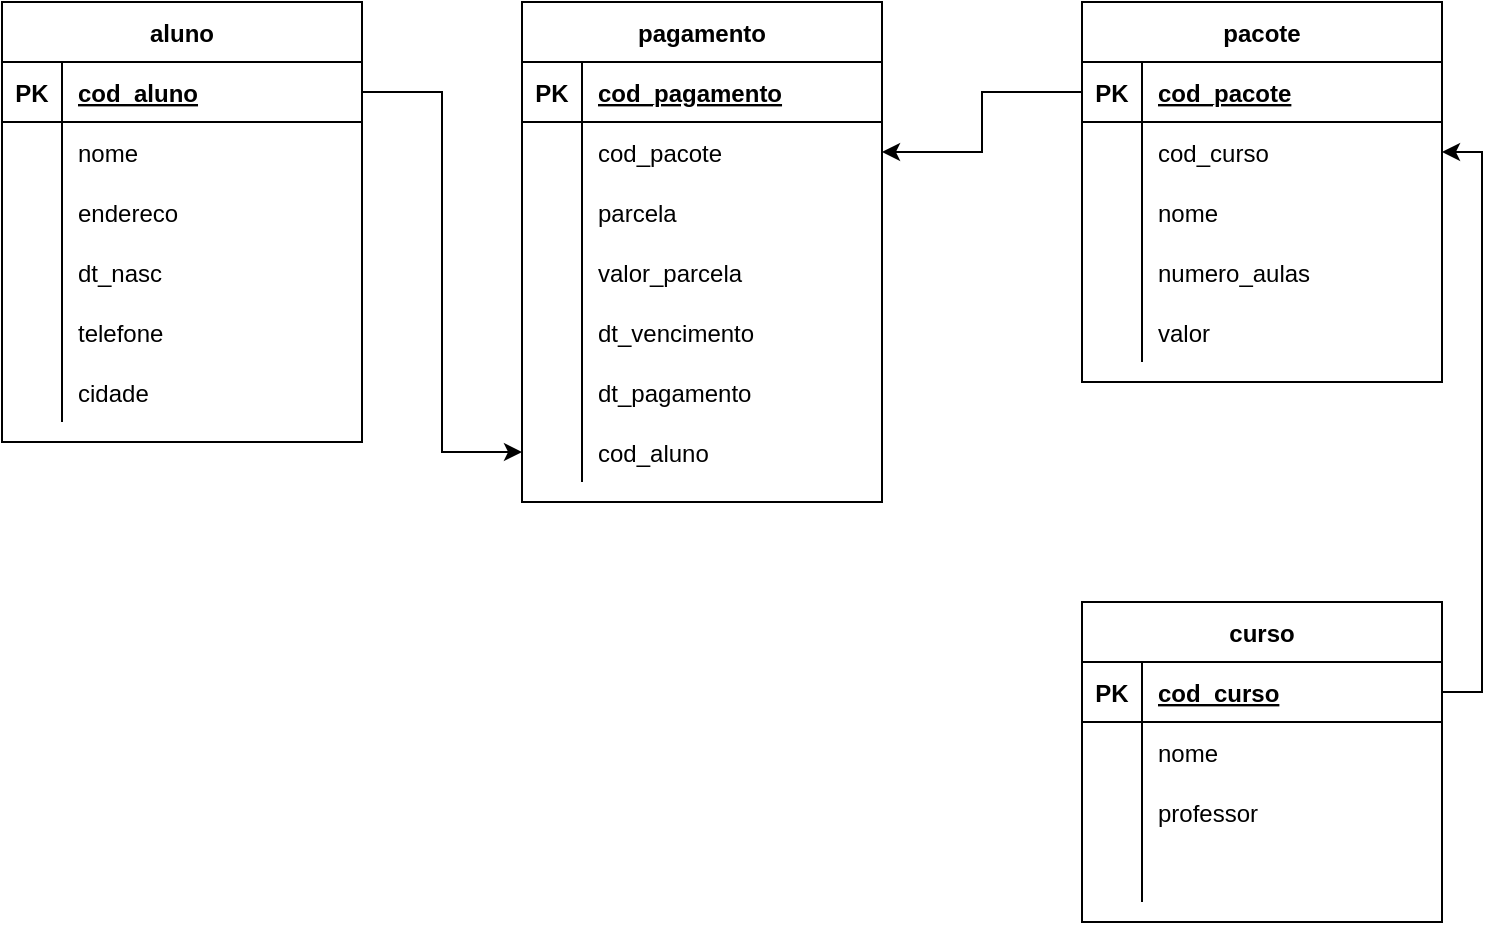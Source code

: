 <mxfile version="13.6.3" type="github">
  <diagram id="S_S_2KV8Rsw5Qo08fD-8" name="Page-1">
    <mxGraphModel dx="1038" dy="580" grid="1" gridSize="10" guides="1" tooltips="1" connect="1" arrows="1" fold="1" page="1" pageScale="1" pageWidth="850" pageHeight="1100" math="0" shadow="0">
      <root>
        <mxCell id="0" />
        <mxCell id="1" parent="0" />
        <mxCell id="xJwE17q7801VFp4cBLbq-14" value="aluno" style="shape=table;startSize=30;container=1;collapsible=1;childLayout=tableLayout;fixedRows=1;rowLines=0;fontStyle=1;align=center;resizeLast=1;" vertex="1" parent="1">
          <mxGeometry x="20" y="60" width="180" height="220" as="geometry" />
        </mxCell>
        <mxCell id="xJwE17q7801VFp4cBLbq-15" value="" style="shape=partialRectangle;collapsible=0;dropTarget=0;pointerEvents=0;fillColor=none;top=0;left=0;bottom=1;right=0;points=[[0,0.5],[1,0.5]];portConstraint=eastwest;" vertex="1" parent="xJwE17q7801VFp4cBLbq-14">
          <mxGeometry y="30" width="180" height="30" as="geometry" />
        </mxCell>
        <mxCell id="xJwE17q7801VFp4cBLbq-16" value="PK" style="shape=partialRectangle;connectable=0;fillColor=none;top=0;left=0;bottom=0;right=0;fontStyle=1;overflow=hidden;" vertex="1" parent="xJwE17q7801VFp4cBLbq-15">
          <mxGeometry width="30" height="30" as="geometry" />
        </mxCell>
        <mxCell id="xJwE17q7801VFp4cBLbq-17" value="cod_aluno" style="shape=partialRectangle;connectable=0;fillColor=none;top=0;left=0;bottom=0;right=0;align=left;spacingLeft=6;fontStyle=5;overflow=hidden;" vertex="1" parent="xJwE17q7801VFp4cBLbq-15">
          <mxGeometry x="30" width="150" height="30" as="geometry" />
        </mxCell>
        <mxCell id="xJwE17q7801VFp4cBLbq-18" value="" style="shape=partialRectangle;collapsible=0;dropTarget=0;pointerEvents=0;fillColor=none;top=0;left=0;bottom=0;right=0;points=[[0,0.5],[1,0.5]];portConstraint=eastwest;" vertex="1" parent="xJwE17q7801VFp4cBLbq-14">
          <mxGeometry y="60" width="180" height="30" as="geometry" />
        </mxCell>
        <mxCell id="xJwE17q7801VFp4cBLbq-19" value="" style="shape=partialRectangle;connectable=0;fillColor=none;top=0;left=0;bottom=0;right=0;editable=1;overflow=hidden;" vertex="1" parent="xJwE17q7801VFp4cBLbq-18">
          <mxGeometry width="30" height="30" as="geometry" />
        </mxCell>
        <mxCell id="xJwE17q7801VFp4cBLbq-20" value="nome" style="shape=partialRectangle;connectable=0;fillColor=none;top=0;left=0;bottom=0;right=0;align=left;spacingLeft=6;overflow=hidden;" vertex="1" parent="xJwE17q7801VFp4cBLbq-18">
          <mxGeometry x="30" width="150" height="30" as="geometry" />
        </mxCell>
        <mxCell id="xJwE17q7801VFp4cBLbq-21" value="" style="shape=partialRectangle;collapsible=0;dropTarget=0;pointerEvents=0;fillColor=none;top=0;left=0;bottom=0;right=0;points=[[0,0.5],[1,0.5]];portConstraint=eastwest;" vertex="1" parent="xJwE17q7801VFp4cBLbq-14">
          <mxGeometry y="90" width="180" height="30" as="geometry" />
        </mxCell>
        <mxCell id="xJwE17q7801VFp4cBLbq-22" value="" style="shape=partialRectangle;connectable=0;fillColor=none;top=0;left=0;bottom=0;right=0;editable=1;overflow=hidden;" vertex="1" parent="xJwE17q7801VFp4cBLbq-21">
          <mxGeometry width="30" height="30" as="geometry" />
        </mxCell>
        <mxCell id="xJwE17q7801VFp4cBLbq-23" value="endereco" style="shape=partialRectangle;connectable=0;fillColor=none;top=0;left=0;bottom=0;right=0;align=left;spacingLeft=6;overflow=hidden;" vertex="1" parent="xJwE17q7801VFp4cBLbq-21">
          <mxGeometry x="30" width="150" height="30" as="geometry" />
        </mxCell>
        <mxCell id="xJwE17q7801VFp4cBLbq-24" value="" style="shape=partialRectangle;collapsible=0;dropTarget=0;pointerEvents=0;fillColor=none;top=0;left=0;bottom=0;right=0;points=[[0,0.5],[1,0.5]];portConstraint=eastwest;" vertex="1" parent="xJwE17q7801VFp4cBLbq-14">
          <mxGeometry y="120" width="180" height="30" as="geometry" />
        </mxCell>
        <mxCell id="xJwE17q7801VFp4cBLbq-25" value="" style="shape=partialRectangle;connectable=0;fillColor=none;top=0;left=0;bottom=0;right=0;editable=1;overflow=hidden;" vertex="1" parent="xJwE17q7801VFp4cBLbq-24">
          <mxGeometry width="30" height="30" as="geometry" />
        </mxCell>
        <mxCell id="xJwE17q7801VFp4cBLbq-26" value="dt_nasc" style="shape=partialRectangle;connectable=0;fillColor=none;top=0;left=0;bottom=0;right=0;align=left;spacingLeft=6;overflow=hidden;" vertex="1" parent="xJwE17q7801VFp4cBLbq-24">
          <mxGeometry x="30" width="150" height="30" as="geometry" />
        </mxCell>
        <mxCell id="xJwE17q7801VFp4cBLbq-27" value="" style="shape=partialRectangle;collapsible=0;dropTarget=0;pointerEvents=0;fillColor=none;top=0;left=0;bottom=0;right=0;points=[[0,0.5],[1,0.5]];portConstraint=eastwest;" vertex="1" parent="xJwE17q7801VFp4cBLbq-14">
          <mxGeometry y="150" width="180" height="30" as="geometry" />
        </mxCell>
        <mxCell id="xJwE17q7801VFp4cBLbq-28" value="" style="shape=partialRectangle;connectable=0;fillColor=none;top=0;left=0;bottom=0;right=0;editable=1;overflow=hidden;" vertex="1" parent="xJwE17q7801VFp4cBLbq-27">
          <mxGeometry width="30" height="30" as="geometry" />
        </mxCell>
        <mxCell id="xJwE17q7801VFp4cBLbq-29" value="telefone" style="shape=partialRectangle;connectable=0;fillColor=none;top=0;left=0;bottom=0;right=0;align=left;spacingLeft=6;overflow=hidden;" vertex="1" parent="xJwE17q7801VFp4cBLbq-27">
          <mxGeometry x="30" width="150" height="30" as="geometry" />
        </mxCell>
        <mxCell id="xJwE17q7801VFp4cBLbq-30" value="" style="shape=partialRectangle;collapsible=0;dropTarget=0;pointerEvents=0;fillColor=none;top=0;left=0;bottom=0;right=0;points=[[0,0.5],[1,0.5]];portConstraint=eastwest;" vertex="1" parent="xJwE17q7801VFp4cBLbq-14">
          <mxGeometry y="180" width="180" height="30" as="geometry" />
        </mxCell>
        <mxCell id="xJwE17q7801VFp4cBLbq-31" value="" style="shape=partialRectangle;connectable=0;fillColor=none;top=0;left=0;bottom=0;right=0;editable=1;overflow=hidden;" vertex="1" parent="xJwE17q7801VFp4cBLbq-30">
          <mxGeometry width="30" height="30" as="geometry" />
        </mxCell>
        <mxCell id="xJwE17q7801VFp4cBLbq-32" value="cidade" style="shape=partialRectangle;connectable=0;fillColor=none;top=0;left=0;bottom=0;right=0;align=left;spacingLeft=6;overflow=hidden;" vertex="1" parent="xJwE17q7801VFp4cBLbq-30">
          <mxGeometry x="30" width="150" height="30" as="geometry" />
        </mxCell>
        <mxCell id="xJwE17q7801VFp4cBLbq-49" value="pagamento" style="shape=table;startSize=30;container=1;collapsible=1;childLayout=tableLayout;fixedRows=1;rowLines=0;fontStyle=1;align=center;resizeLast=1;" vertex="1" parent="1">
          <mxGeometry x="280" y="60" width="180" height="250" as="geometry" />
        </mxCell>
        <mxCell id="xJwE17q7801VFp4cBLbq-50" value="" style="shape=partialRectangle;collapsible=0;dropTarget=0;pointerEvents=0;fillColor=none;top=0;left=0;bottom=1;right=0;points=[[0,0.5],[1,0.5]];portConstraint=eastwest;" vertex="1" parent="xJwE17q7801VFp4cBLbq-49">
          <mxGeometry y="30" width="180" height="30" as="geometry" />
        </mxCell>
        <mxCell id="xJwE17q7801VFp4cBLbq-51" value="PK" style="shape=partialRectangle;connectable=0;fillColor=none;top=0;left=0;bottom=0;right=0;fontStyle=1;overflow=hidden;" vertex="1" parent="xJwE17q7801VFp4cBLbq-50">
          <mxGeometry width="30" height="30" as="geometry" />
        </mxCell>
        <mxCell id="xJwE17q7801VFp4cBLbq-52" value="cod_pagamento" style="shape=partialRectangle;connectable=0;fillColor=none;top=0;left=0;bottom=0;right=0;align=left;spacingLeft=6;fontStyle=5;overflow=hidden;" vertex="1" parent="xJwE17q7801VFp4cBLbq-50">
          <mxGeometry x="30" width="150" height="30" as="geometry" />
        </mxCell>
        <mxCell id="xJwE17q7801VFp4cBLbq-53" value="" style="shape=partialRectangle;collapsible=0;dropTarget=0;pointerEvents=0;fillColor=none;top=0;left=0;bottom=0;right=0;points=[[0,0.5],[1,0.5]];portConstraint=eastwest;" vertex="1" parent="xJwE17q7801VFp4cBLbq-49">
          <mxGeometry y="60" width="180" height="30" as="geometry" />
        </mxCell>
        <mxCell id="xJwE17q7801VFp4cBLbq-54" value="" style="shape=partialRectangle;connectable=0;fillColor=none;top=0;left=0;bottom=0;right=0;editable=1;overflow=hidden;" vertex="1" parent="xJwE17q7801VFp4cBLbq-53">
          <mxGeometry width="30" height="30" as="geometry" />
        </mxCell>
        <mxCell id="xJwE17q7801VFp4cBLbq-55" value="cod_pacote" style="shape=partialRectangle;connectable=0;fillColor=none;top=0;left=0;bottom=0;right=0;align=left;spacingLeft=6;overflow=hidden;" vertex="1" parent="xJwE17q7801VFp4cBLbq-53">
          <mxGeometry x="30" width="150" height="30" as="geometry" />
        </mxCell>
        <mxCell id="xJwE17q7801VFp4cBLbq-56" value="" style="shape=partialRectangle;collapsible=0;dropTarget=0;pointerEvents=0;fillColor=none;top=0;left=0;bottom=0;right=0;points=[[0,0.5],[1,0.5]];portConstraint=eastwest;" vertex="1" parent="xJwE17q7801VFp4cBLbq-49">
          <mxGeometry y="90" width="180" height="30" as="geometry" />
        </mxCell>
        <mxCell id="xJwE17q7801VFp4cBLbq-57" value="" style="shape=partialRectangle;connectable=0;fillColor=none;top=0;left=0;bottom=0;right=0;editable=1;overflow=hidden;" vertex="1" parent="xJwE17q7801VFp4cBLbq-56">
          <mxGeometry width="30" height="30" as="geometry" />
        </mxCell>
        <mxCell id="xJwE17q7801VFp4cBLbq-58" value="parcela" style="shape=partialRectangle;connectable=0;fillColor=none;top=0;left=0;bottom=0;right=0;align=left;spacingLeft=6;overflow=hidden;" vertex="1" parent="xJwE17q7801VFp4cBLbq-56">
          <mxGeometry x="30" width="150" height="30" as="geometry" />
        </mxCell>
        <mxCell id="xJwE17q7801VFp4cBLbq-62" value="" style="shape=partialRectangle;collapsible=0;dropTarget=0;pointerEvents=0;fillColor=none;top=0;left=0;bottom=0;right=0;points=[[0,0.5],[1,0.5]];portConstraint=eastwest;" vertex="1" parent="xJwE17q7801VFp4cBLbq-49">
          <mxGeometry y="120" width="180" height="30" as="geometry" />
        </mxCell>
        <mxCell id="xJwE17q7801VFp4cBLbq-63" value="" style="shape=partialRectangle;connectable=0;fillColor=none;top=0;left=0;bottom=0;right=0;editable=1;overflow=hidden;" vertex="1" parent="xJwE17q7801VFp4cBLbq-62">
          <mxGeometry width="30" height="30" as="geometry" />
        </mxCell>
        <mxCell id="xJwE17q7801VFp4cBLbq-64" value="valor_parcela" style="shape=partialRectangle;connectable=0;fillColor=none;top=0;left=0;bottom=0;right=0;align=left;spacingLeft=6;overflow=hidden;" vertex="1" parent="xJwE17q7801VFp4cBLbq-62">
          <mxGeometry x="30" width="150" height="30" as="geometry" />
        </mxCell>
        <mxCell id="xJwE17q7801VFp4cBLbq-65" value="" style="shape=partialRectangle;collapsible=0;dropTarget=0;pointerEvents=0;fillColor=none;top=0;left=0;bottom=0;right=0;points=[[0,0.5],[1,0.5]];portConstraint=eastwest;" vertex="1" parent="xJwE17q7801VFp4cBLbq-49">
          <mxGeometry y="150" width="180" height="30" as="geometry" />
        </mxCell>
        <mxCell id="xJwE17q7801VFp4cBLbq-66" value="" style="shape=partialRectangle;connectable=0;fillColor=none;top=0;left=0;bottom=0;right=0;editable=1;overflow=hidden;" vertex="1" parent="xJwE17q7801VFp4cBLbq-65">
          <mxGeometry width="30" height="30" as="geometry" />
        </mxCell>
        <mxCell id="xJwE17q7801VFp4cBLbq-67" value="dt_vencimento" style="shape=partialRectangle;connectable=0;fillColor=none;top=0;left=0;bottom=0;right=0;align=left;spacingLeft=6;overflow=hidden;" vertex="1" parent="xJwE17q7801VFp4cBLbq-65">
          <mxGeometry x="30" width="150" height="30" as="geometry" />
        </mxCell>
        <mxCell id="xJwE17q7801VFp4cBLbq-68" value="" style="shape=partialRectangle;collapsible=0;dropTarget=0;pointerEvents=0;fillColor=none;top=0;left=0;bottom=0;right=0;points=[[0,0.5],[1,0.5]];portConstraint=eastwest;" vertex="1" parent="xJwE17q7801VFp4cBLbq-49">
          <mxGeometry y="180" width="180" height="30" as="geometry" />
        </mxCell>
        <mxCell id="xJwE17q7801VFp4cBLbq-69" value="" style="shape=partialRectangle;connectable=0;fillColor=none;top=0;left=0;bottom=0;right=0;editable=1;overflow=hidden;" vertex="1" parent="xJwE17q7801VFp4cBLbq-68">
          <mxGeometry width="30" height="30" as="geometry" />
        </mxCell>
        <mxCell id="xJwE17q7801VFp4cBLbq-70" value="dt_pagamento" style="shape=partialRectangle;connectable=0;fillColor=none;top=0;left=0;bottom=0;right=0;align=left;spacingLeft=6;overflow=hidden;" vertex="1" parent="xJwE17q7801VFp4cBLbq-68">
          <mxGeometry x="30" width="150" height="30" as="geometry" />
        </mxCell>
        <mxCell id="xJwE17q7801VFp4cBLbq-59" value="" style="shape=partialRectangle;collapsible=0;dropTarget=0;pointerEvents=0;fillColor=none;top=0;left=0;bottom=0;right=0;points=[[0,0.5],[1,0.5]];portConstraint=eastwest;" vertex="1" parent="xJwE17q7801VFp4cBLbq-49">
          <mxGeometry y="210" width="180" height="30" as="geometry" />
        </mxCell>
        <mxCell id="xJwE17q7801VFp4cBLbq-60" value="" style="shape=partialRectangle;connectable=0;fillColor=none;top=0;left=0;bottom=0;right=0;editable=1;overflow=hidden;" vertex="1" parent="xJwE17q7801VFp4cBLbq-59">
          <mxGeometry width="30" height="30" as="geometry" />
        </mxCell>
        <mxCell id="xJwE17q7801VFp4cBLbq-61" value="cod_aluno" style="shape=partialRectangle;connectable=0;fillColor=none;top=0;left=0;bottom=0;right=0;align=left;spacingLeft=6;overflow=hidden;" vertex="1" parent="xJwE17q7801VFp4cBLbq-59">
          <mxGeometry x="30" width="150" height="30" as="geometry" />
        </mxCell>
        <mxCell id="xJwE17q7801VFp4cBLbq-33" value="pacote" style="shape=table;startSize=30;container=1;collapsible=1;childLayout=tableLayout;fixedRows=1;rowLines=0;fontStyle=1;align=center;resizeLast=1;" vertex="1" parent="1">
          <mxGeometry x="560" y="60" width="180" height="190" as="geometry" />
        </mxCell>
        <mxCell id="xJwE17q7801VFp4cBLbq-34" value="" style="shape=partialRectangle;collapsible=0;dropTarget=0;pointerEvents=0;fillColor=none;top=0;left=0;bottom=1;right=0;points=[[0,0.5],[1,0.5]];portConstraint=eastwest;" vertex="1" parent="xJwE17q7801VFp4cBLbq-33">
          <mxGeometry y="30" width="180" height="30" as="geometry" />
        </mxCell>
        <mxCell id="xJwE17q7801VFp4cBLbq-35" value="PK" style="shape=partialRectangle;connectable=0;fillColor=none;top=0;left=0;bottom=0;right=0;fontStyle=1;overflow=hidden;" vertex="1" parent="xJwE17q7801VFp4cBLbq-34">
          <mxGeometry width="30" height="30" as="geometry" />
        </mxCell>
        <mxCell id="xJwE17q7801VFp4cBLbq-36" value="cod_pacote" style="shape=partialRectangle;connectable=0;fillColor=none;top=0;left=0;bottom=0;right=0;align=left;spacingLeft=6;fontStyle=5;overflow=hidden;" vertex="1" parent="xJwE17q7801VFp4cBLbq-34">
          <mxGeometry x="30" width="150" height="30" as="geometry" />
        </mxCell>
        <mxCell id="xJwE17q7801VFp4cBLbq-37" value="" style="shape=partialRectangle;collapsible=0;dropTarget=0;pointerEvents=0;fillColor=none;top=0;left=0;bottom=0;right=0;points=[[0,0.5],[1,0.5]];portConstraint=eastwest;" vertex="1" parent="xJwE17q7801VFp4cBLbq-33">
          <mxGeometry y="60" width="180" height="30" as="geometry" />
        </mxCell>
        <mxCell id="xJwE17q7801VFp4cBLbq-38" value="" style="shape=partialRectangle;connectable=0;fillColor=none;top=0;left=0;bottom=0;right=0;editable=1;overflow=hidden;" vertex="1" parent="xJwE17q7801VFp4cBLbq-37">
          <mxGeometry width="30" height="30" as="geometry" />
        </mxCell>
        <mxCell id="xJwE17q7801VFp4cBLbq-39" value="cod_curso" style="shape=partialRectangle;connectable=0;fillColor=none;top=0;left=0;bottom=0;right=0;align=left;spacingLeft=6;overflow=hidden;" vertex="1" parent="xJwE17q7801VFp4cBLbq-37">
          <mxGeometry x="30" width="150" height="30" as="geometry" />
        </mxCell>
        <mxCell id="xJwE17q7801VFp4cBLbq-40" value="" style="shape=partialRectangle;collapsible=0;dropTarget=0;pointerEvents=0;fillColor=none;top=0;left=0;bottom=0;right=0;points=[[0,0.5],[1,0.5]];portConstraint=eastwest;" vertex="1" parent="xJwE17q7801VFp4cBLbq-33">
          <mxGeometry y="90" width="180" height="30" as="geometry" />
        </mxCell>
        <mxCell id="xJwE17q7801VFp4cBLbq-41" value="" style="shape=partialRectangle;connectable=0;fillColor=none;top=0;left=0;bottom=0;right=0;editable=1;overflow=hidden;" vertex="1" parent="xJwE17q7801VFp4cBLbq-40">
          <mxGeometry width="30" height="30" as="geometry" />
        </mxCell>
        <mxCell id="xJwE17q7801VFp4cBLbq-42" value="nome" style="shape=partialRectangle;connectable=0;fillColor=none;top=0;left=0;bottom=0;right=0;align=left;spacingLeft=6;overflow=hidden;" vertex="1" parent="xJwE17q7801VFp4cBLbq-40">
          <mxGeometry x="30" width="150" height="30" as="geometry" />
        </mxCell>
        <mxCell id="xJwE17q7801VFp4cBLbq-43" value="" style="shape=partialRectangle;collapsible=0;dropTarget=0;pointerEvents=0;fillColor=none;top=0;left=0;bottom=0;right=0;points=[[0,0.5],[1,0.5]];portConstraint=eastwest;" vertex="1" parent="xJwE17q7801VFp4cBLbq-33">
          <mxGeometry y="120" width="180" height="30" as="geometry" />
        </mxCell>
        <mxCell id="xJwE17q7801VFp4cBLbq-44" value="" style="shape=partialRectangle;connectable=0;fillColor=none;top=0;left=0;bottom=0;right=0;editable=1;overflow=hidden;" vertex="1" parent="xJwE17q7801VFp4cBLbq-43">
          <mxGeometry width="30" height="30" as="geometry" />
        </mxCell>
        <mxCell id="xJwE17q7801VFp4cBLbq-45" value="numero_aulas" style="shape=partialRectangle;connectable=0;fillColor=none;top=0;left=0;bottom=0;right=0;align=left;spacingLeft=6;overflow=hidden;" vertex="1" parent="xJwE17q7801VFp4cBLbq-43">
          <mxGeometry x="30" width="150" height="30" as="geometry" />
        </mxCell>
        <mxCell id="xJwE17q7801VFp4cBLbq-46" value="" style="shape=partialRectangle;collapsible=0;dropTarget=0;pointerEvents=0;fillColor=none;top=0;left=0;bottom=0;right=0;points=[[0,0.5],[1,0.5]];portConstraint=eastwest;" vertex="1" parent="xJwE17q7801VFp4cBLbq-33">
          <mxGeometry y="150" width="180" height="30" as="geometry" />
        </mxCell>
        <mxCell id="xJwE17q7801VFp4cBLbq-47" value="" style="shape=partialRectangle;connectable=0;fillColor=none;top=0;left=0;bottom=0;right=0;editable=1;overflow=hidden;" vertex="1" parent="xJwE17q7801VFp4cBLbq-46">
          <mxGeometry width="30" height="30" as="geometry" />
        </mxCell>
        <mxCell id="xJwE17q7801VFp4cBLbq-48" value="valor" style="shape=partialRectangle;connectable=0;fillColor=none;top=0;left=0;bottom=0;right=0;align=left;spacingLeft=6;overflow=hidden;" vertex="1" parent="xJwE17q7801VFp4cBLbq-46">
          <mxGeometry x="30" width="150" height="30" as="geometry" />
        </mxCell>
        <mxCell id="xJwE17q7801VFp4cBLbq-71" style="edgeStyle=orthogonalEdgeStyle;rounded=0;orthogonalLoop=1;jettySize=auto;html=1;exitX=1;exitY=0.5;exitDx=0;exitDy=0;entryX=0;entryY=0.5;entryDx=0;entryDy=0;" edge="1" parent="1" source="xJwE17q7801VFp4cBLbq-15" target="xJwE17q7801VFp4cBLbq-59">
          <mxGeometry relative="1" as="geometry" />
        </mxCell>
        <mxCell id="xJwE17q7801VFp4cBLbq-72" style="edgeStyle=orthogonalEdgeStyle;rounded=0;orthogonalLoop=1;jettySize=auto;html=1;exitX=0;exitY=0.5;exitDx=0;exitDy=0;entryX=1;entryY=0.5;entryDx=0;entryDy=0;" edge="1" parent="1" source="xJwE17q7801VFp4cBLbq-34" target="xJwE17q7801VFp4cBLbq-53">
          <mxGeometry relative="1" as="geometry" />
        </mxCell>
        <mxCell id="xJwE17q7801VFp4cBLbq-73" style="edgeStyle=orthogonalEdgeStyle;rounded=0;orthogonalLoop=1;jettySize=auto;html=1;exitX=1;exitY=0.5;exitDx=0;exitDy=0;entryX=1;entryY=0.5;entryDx=0;entryDy=0;" edge="1" parent="1" source="xJwE17q7801VFp4cBLbq-2" target="xJwE17q7801VFp4cBLbq-37">
          <mxGeometry relative="1" as="geometry" />
        </mxCell>
        <mxCell id="xJwE17q7801VFp4cBLbq-1" value="curso" style="shape=table;startSize=30;container=1;collapsible=1;childLayout=tableLayout;fixedRows=1;rowLines=0;fontStyle=1;align=center;resizeLast=1;" vertex="1" parent="1">
          <mxGeometry x="560" y="360" width="180" height="160" as="geometry" />
        </mxCell>
        <mxCell id="xJwE17q7801VFp4cBLbq-2" value="" style="shape=partialRectangle;collapsible=0;dropTarget=0;pointerEvents=0;fillColor=none;top=0;left=0;bottom=1;right=0;points=[[0,0.5],[1,0.5]];portConstraint=eastwest;" vertex="1" parent="xJwE17q7801VFp4cBLbq-1">
          <mxGeometry y="30" width="180" height="30" as="geometry" />
        </mxCell>
        <mxCell id="xJwE17q7801VFp4cBLbq-3" value="PK" style="shape=partialRectangle;connectable=0;fillColor=none;top=0;left=0;bottom=0;right=0;fontStyle=1;overflow=hidden;" vertex="1" parent="xJwE17q7801VFp4cBLbq-2">
          <mxGeometry width="30" height="30" as="geometry" />
        </mxCell>
        <mxCell id="xJwE17q7801VFp4cBLbq-4" value="cod_curso" style="shape=partialRectangle;connectable=0;fillColor=none;top=0;left=0;bottom=0;right=0;align=left;spacingLeft=6;fontStyle=5;overflow=hidden;" vertex="1" parent="xJwE17q7801VFp4cBLbq-2">
          <mxGeometry x="30" width="150" height="30" as="geometry" />
        </mxCell>
        <mxCell id="xJwE17q7801VFp4cBLbq-5" value="" style="shape=partialRectangle;collapsible=0;dropTarget=0;pointerEvents=0;fillColor=none;top=0;left=0;bottom=0;right=0;points=[[0,0.5],[1,0.5]];portConstraint=eastwest;" vertex="1" parent="xJwE17q7801VFp4cBLbq-1">
          <mxGeometry y="60" width="180" height="30" as="geometry" />
        </mxCell>
        <mxCell id="xJwE17q7801VFp4cBLbq-6" value="" style="shape=partialRectangle;connectable=0;fillColor=none;top=0;left=0;bottom=0;right=0;editable=1;overflow=hidden;" vertex="1" parent="xJwE17q7801VFp4cBLbq-5">
          <mxGeometry width="30" height="30" as="geometry" />
        </mxCell>
        <mxCell id="xJwE17q7801VFp4cBLbq-7" value="nome" style="shape=partialRectangle;connectable=0;fillColor=none;top=0;left=0;bottom=0;right=0;align=left;spacingLeft=6;overflow=hidden;" vertex="1" parent="xJwE17q7801VFp4cBLbq-5">
          <mxGeometry x="30" width="150" height="30" as="geometry" />
        </mxCell>
        <mxCell id="xJwE17q7801VFp4cBLbq-8" value="" style="shape=partialRectangle;collapsible=0;dropTarget=0;pointerEvents=0;fillColor=none;top=0;left=0;bottom=0;right=0;points=[[0,0.5],[1,0.5]];portConstraint=eastwest;" vertex="1" parent="xJwE17q7801VFp4cBLbq-1">
          <mxGeometry y="90" width="180" height="30" as="geometry" />
        </mxCell>
        <mxCell id="xJwE17q7801VFp4cBLbq-9" value="" style="shape=partialRectangle;connectable=0;fillColor=none;top=0;left=0;bottom=0;right=0;editable=1;overflow=hidden;" vertex="1" parent="xJwE17q7801VFp4cBLbq-8">
          <mxGeometry width="30" height="30" as="geometry" />
        </mxCell>
        <mxCell id="xJwE17q7801VFp4cBLbq-10" value="professor" style="shape=partialRectangle;connectable=0;fillColor=none;top=0;left=0;bottom=0;right=0;align=left;spacingLeft=6;overflow=hidden;" vertex="1" parent="xJwE17q7801VFp4cBLbq-8">
          <mxGeometry x="30" width="150" height="30" as="geometry" />
        </mxCell>
        <mxCell id="xJwE17q7801VFp4cBLbq-11" value="" style="shape=partialRectangle;collapsible=0;dropTarget=0;pointerEvents=0;fillColor=none;top=0;left=0;bottom=0;right=0;points=[[0,0.5],[1,0.5]];portConstraint=eastwest;" vertex="1" parent="xJwE17q7801VFp4cBLbq-1">
          <mxGeometry y="120" width="180" height="30" as="geometry" />
        </mxCell>
        <mxCell id="xJwE17q7801VFp4cBLbq-12" value="" style="shape=partialRectangle;connectable=0;fillColor=none;top=0;left=0;bottom=0;right=0;editable=1;overflow=hidden;" vertex="1" parent="xJwE17q7801VFp4cBLbq-11">
          <mxGeometry width="30" height="30" as="geometry" />
        </mxCell>
        <mxCell id="xJwE17q7801VFp4cBLbq-13" value="" style="shape=partialRectangle;connectable=0;fillColor=none;top=0;left=0;bottom=0;right=0;align=left;spacingLeft=6;overflow=hidden;" vertex="1" parent="xJwE17q7801VFp4cBLbq-11">
          <mxGeometry x="30" width="150" height="30" as="geometry" />
        </mxCell>
      </root>
    </mxGraphModel>
  </diagram>
</mxfile>
